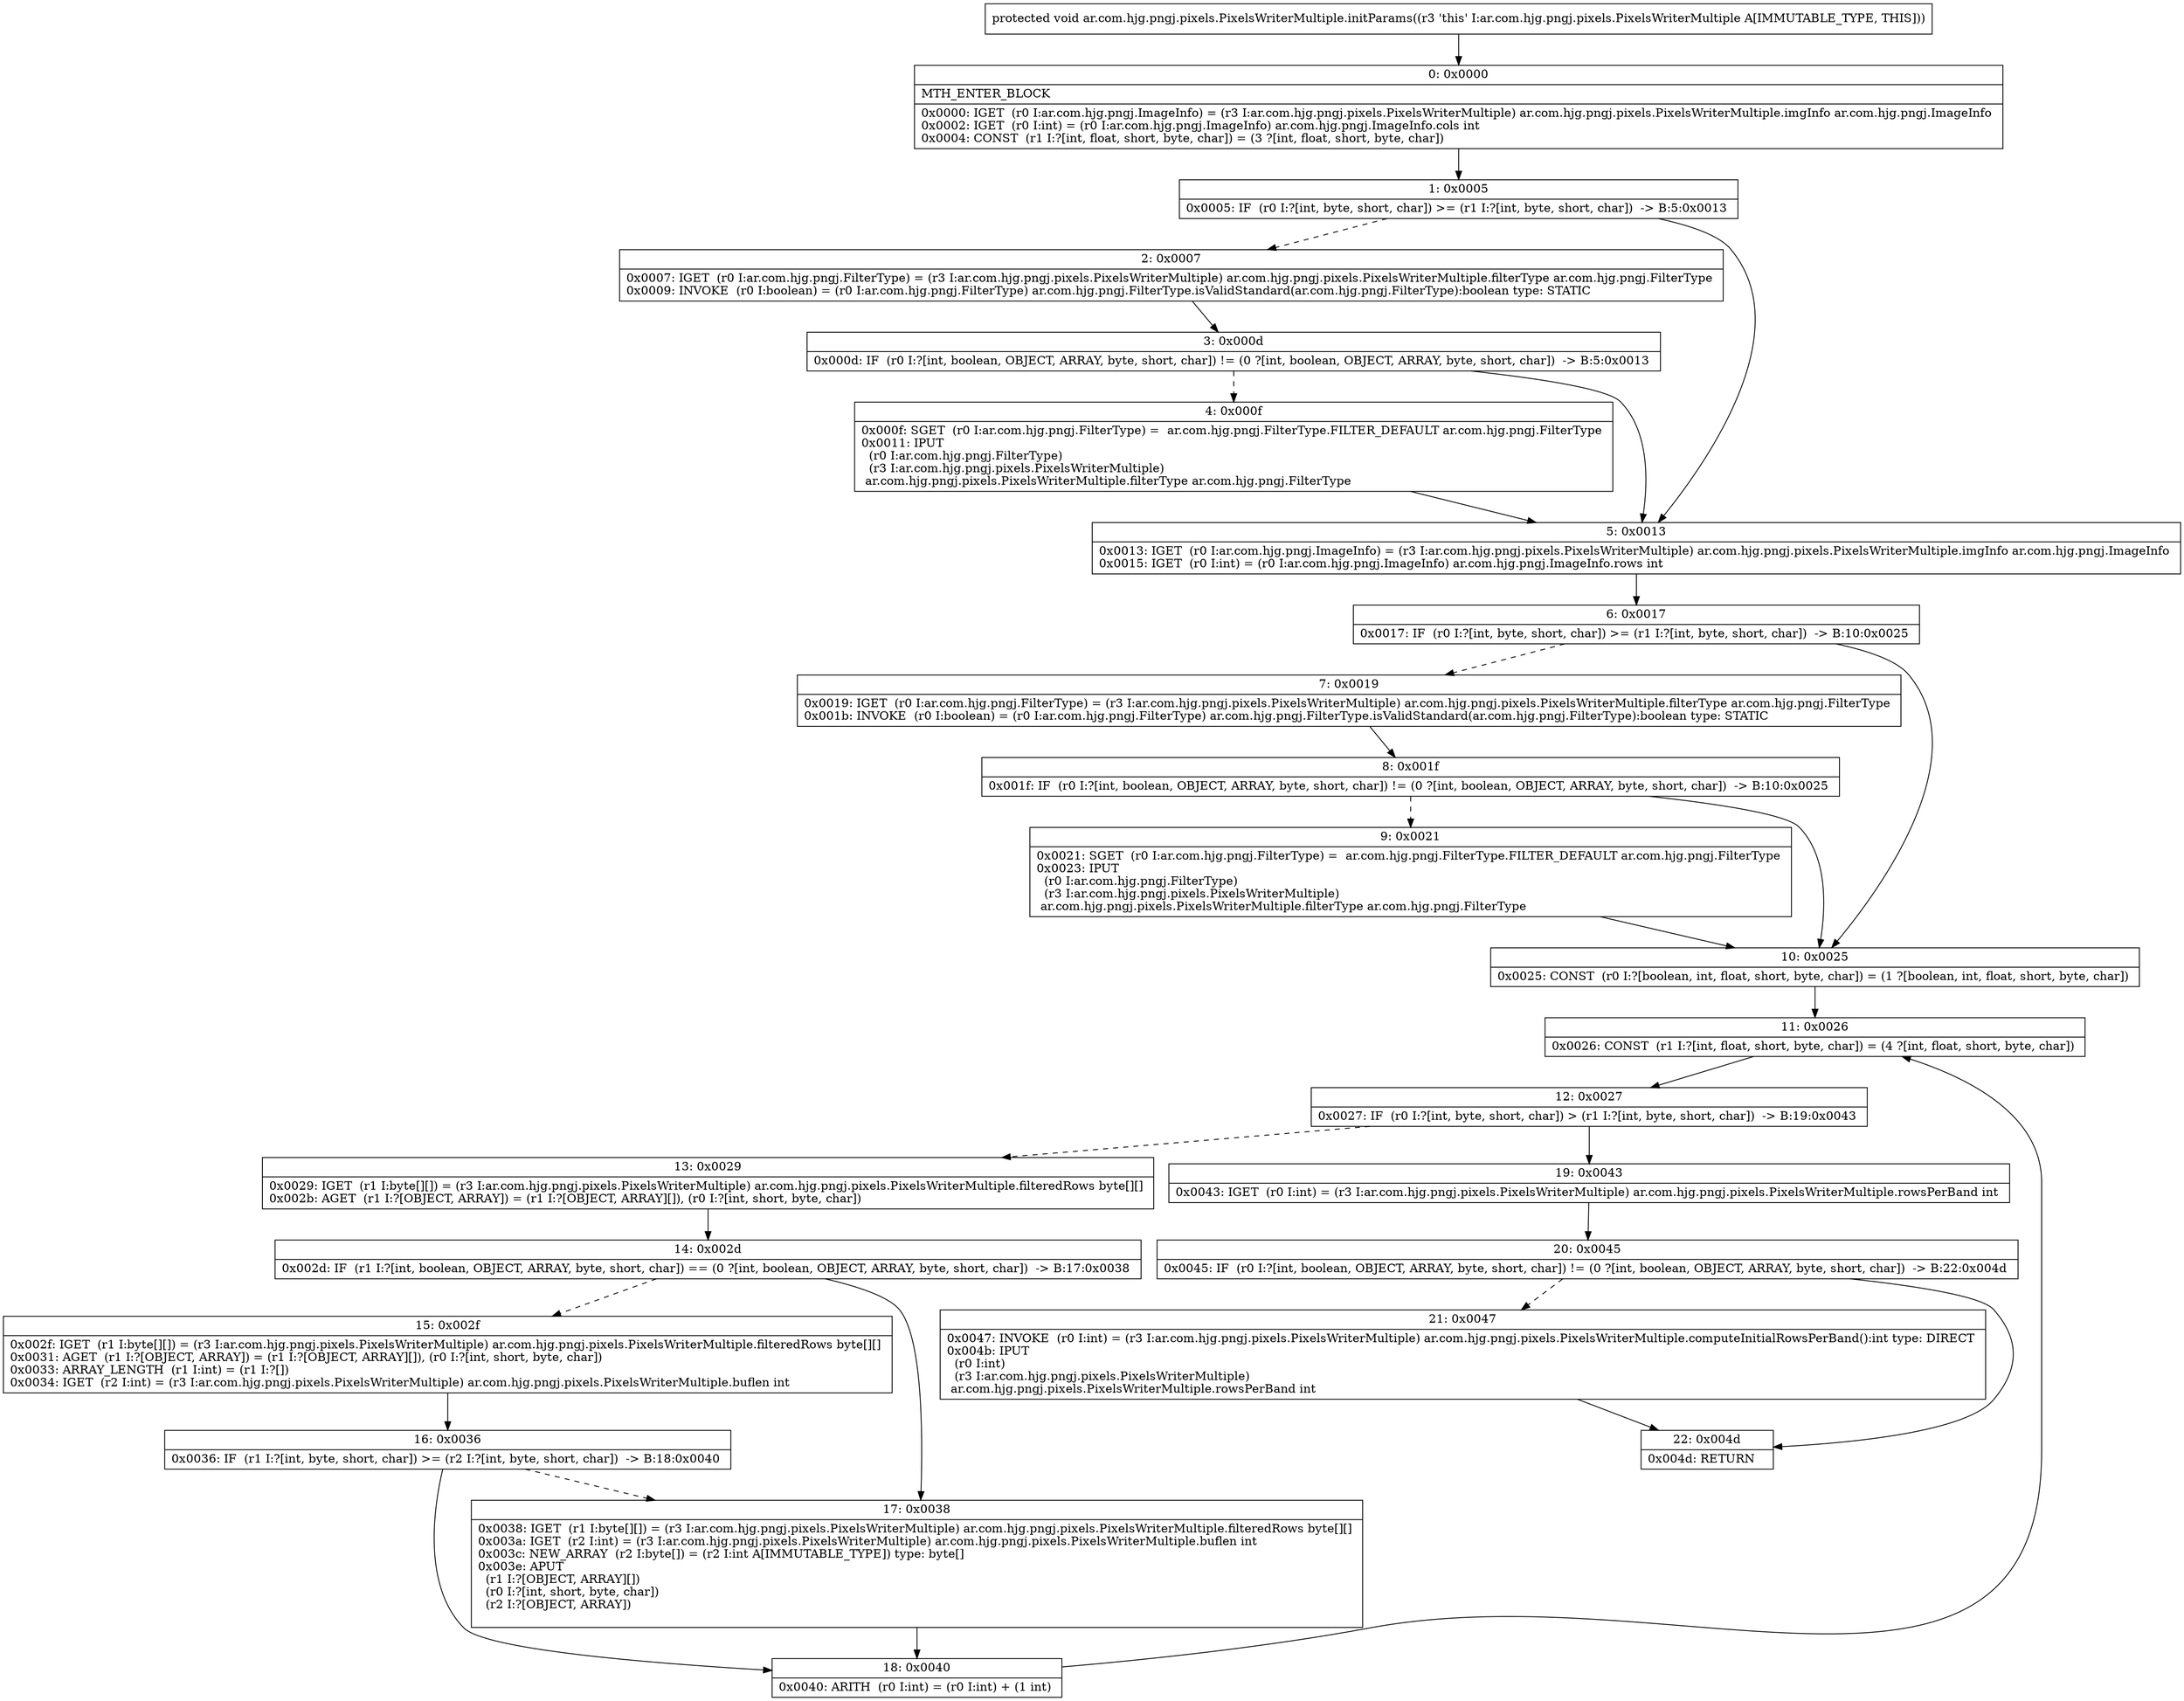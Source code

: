 digraph "CFG forar.com.hjg.pngj.pixels.PixelsWriterMultiple.initParams()V" {
Node_0 [shape=record,label="{0\:\ 0x0000|MTH_ENTER_BLOCK\l|0x0000: IGET  (r0 I:ar.com.hjg.pngj.ImageInfo) = (r3 I:ar.com.hjg.pngj.pixels.PixelsWriterMultiple) ar.com.hjg.pngj.pixels.PixelsWriterMultiple.imgInfo ar.com.hjg.pngj.ImageInfo \l0x0002: IGET  (r0 I:int) = (r0 I:ar.com.hjg.pngj.ImageInfo) ar.com.hjg.pngj.ImageInfo.cols int \l0x0004: CONST  (r1 I:?[int, float, short, byte, char]) = (3 ?[int, float, short, byte, char]) \l}"];
Node_1 [shape=record,label="{1\:\ 0x0005|0x0005: IF  (r0 I:?[int, byte, short, char]) \>= (r1 I:?[int, byte, short, char])  \-\> B:5:0x0013 \l}"];
Node_2 [shape=record,label="{2\:\ 0x0007|0x0007: IGET  (r0 I:ar.com.hjg.pngj.FilterType) = (r3 I:ar.com.hjg.pngj.pixels.PixelsWriterMultiple) ar.com.hjg.pngj.pixels.PixelsWriterMultiple.filterType ar.com.hjg.pngj.FilterType \l0x0009: INVOKE  (r0 I:boolean) = (r0 I:ar.com.hjg.pngj.FilterType) ar.com.hjg.pngj.FilterType.isValidStandard(ar.com.hjg.pngj.FilterType):boolean type: STATIC \l}"];
Node_3 [shape=record,label="{3\:\ 0x000d|0x000d: IF  (r0 I:?[int, boolean, OBJECT, ARRAY, byte, short, char]) != (0 ?[int, boolean, OBJECT, ARRAY, byte, short, char])  \-\> B:5:0x0013 \l}"];
Node_4 [shape=record,label="{4\:\ 0x000f|0x000f: SGET  (r0 I:ar.com.hjg.pngj.FilterType) =  ar.com.hjg.pngj.FilterType.FILTER_DEFAULT ar.com.hjg.pngj.FilterType \l0x0011: IPUT  \l  (r0 I:ar.com.hjg.pngj.FilterType)\l  (r3 I:ar.com.hjg.pngj.pixels.PixelsWriterMultiple)\l ar.com.hjg.pngj.pixels.PixelsWriterMultiple.filterType ar.com.hjg.pngj.FilterType \l}"];
Node_5 [shape=record,label="{5\:\ 0x0013|0x0013: IGET  (r0 I:ar.com.hjg.pngj.ImageInfo) = (r3 I:ar.com.hjg.pngj.pixels.PixelsWriterMultiple) ar.com.hjg.pngj.pixels.PixelsWriterMultiple.imgInfo ar.com.hjg.pngj.ImageInfo \l0x0015: IGET  (r0 I:int) = (r0 I:ar.com.hjg.pngj.ImageInfo) ar.com.hjg.pngj.ImageInfo.rows int \l}"];
Node_6 [shape=record,label="{6\:\ 0x0017|0x0017: IF  (r0 I:?[int, byte, short, char]) \>= (r1 I:?[int, byte, short, char])  \-\> B:10:0x0025 \l}"];
Node_7 [shape=record,label="{7\:\ 0x0019|0x0019: IGET  (r0 I:ar.com.hjg.pngj.FilterType) = (r3 I:ar.com.hjg.pngj.pixels.PixelsWriterMultiple) ar.com.hjg.pngj.pixels.PixelsWriterMultiple.filterType ar.com.hjg.pngj.FilterType \l0x001b: INVOKE  (r0 I:boolean) = (r0 I:ar.com.hjg.pngj.FilterType) ar.com.hjg.pngj.FilterType.isValidStandard(ar.com.hjg.pngj.FilterType):boolean type: STATIC \l}"];
Node_8 [shape=record,label="{8\:\ 0x001f|0x001f: IF  (r0 I:?[int, boolean, OBJECT, ARRAY, byte, short, char]) != (0 ?[int, boolean, OBJECT, ARRAY, byte, short, char])  \-\> B:10:0x0025 \l}"];
Node_9 [shape=record,label="{9\:\ 0x0021|0x0021: SGET  (r0 I:ar.com.hjg.pngj.FilterType) =  ar.com.hjg.pngj.FilterType.FILTER_DEFAULT ar.com.hjg.pngj.FilterType \l0x0023: IPUT  \l  (r0 I:ar.com.hjg.pngj.FilterType)\l  (r3 I:ar.com.hjg.pngj.pixels.PixelsWriterMultiple)\l ar.com.hjg.pngj.pixels.PixelsWriterMultiple.filterType ar.com.hjg.pngj.FilterType \l}"];
Node_10 [shape=record,label="{10\:\ 0x0025|0x0025: CONST  (r0 I:?[boolean, int, float, short, byte, char]) = (1 ?[boolean, int, float, short, byte, char]) \l}"];
Node_11 [shape=record,label="{11\:\ 0x0026|0x0026: CONST  (r1 I:?[int, float, short, byte, char]) = (4 ?[int, float, short, byte, char]) \l}"];
Node_12 [shape=record,label="{12\:\ 0x0027|0x0027: IF  (r0 I:?[int, byte, short, char]) \> (r1 I:?[int, byte, short, char])  \-\> B:19:0x0043 \l}"];
Node_13 [shape=record,label="{13\:\ 0x0029|0x0029: IGET  (r1 I:byte[][]) = (r3 I:ar.com.hjg.pngj.pixels.PixelsWriterMultiple) ar.com.hjg.pngj.pixels.PixelsWriterMultiple.filteredRows byte[][] \l0x002b: AGET  (r1 I:?[OBJECT, ARRAY]) = (r1 I:?[OBJECT, ARRAY][]), (r0 I:?[int, short, byte, char]) \l}"];
Node_14 [shape=record,label="{14\:\ 0x002d|0x002d: IF  (r1 I:?[int, boolean, OBJECT, ARRAY, byte, short, char]) == (0 ?[int, boolean, OBJECT, ARRAY, byte, short, char])  \-\> B:17:0x0038 \l}"];
Node_15 [shape=record,label="{15\:\ 0x002f|0x002f: IGET  (r1 I:byte[][]) = (r3 I:ar.com.hjg.pngj.pixels.PixelsWriterMultiple) ar.com.hjg.pngj.pixels.PixelsWriterMultiple.filteredRows byte[][] \l0x0031: AGET  (r1 I:?[OBJECT, ARRAY]) = (r1 I:?[OBJECT, ARRAY][]), (r0 I:?[int, short, byte, char]) \l0x0033: ARRAY_LENGTH  (r1 I:int) = (r1 I:?[]) \l0x0034: IGET  (r2 I:int) = (r3 I:ar.com.hjg.pngj.pixels.PixelsWriterMultiple) ar.com.hjg.pngj.pixels.PixelsWriterMultiple.buflen int \l}"];
Node_16 [shape=record,label="{16\:\ 0x0036|0x0036: IF  (r1 I:?[int, byte, short, char]) \>= (r2 I:?[int, byte, short, char])  \-\> B:18:0x0040 \l}"];
Node_17 [shape=record,label="{17\:\ 0x0038|0x0038: IGET  (r1 I:byte[][]) = (r3 I:ar.com.hjg.pngj.pixels.PixelsWriterMultiple) ar.com.hjg.pngj.pixels.PixelsWriterMultiple.filteredRows byte[][] \l0x003a: IGET  (r2 I:int) = (r3 I:ar.com.hjg.pngj.pixels.PixelsWriterMultiple) ar.com.hjg.pngj.pixels.PixelsWriterMultiple.buflen int \l0x003c: NEW_ARRAY  (r2 I:byte[]) = (r2 I:int A[IMMUTABLE_TYPE]) type: byte[] \l0x003e: APUT  \l  (r1 I:?[OBJECT, ARRAY][])\l  (r0 I:?[int, short, byte, char])\l  (r2 I:?[OBJECT, ARRAY])\l \l}"];
Node_18 [shape=record,label="{18\:\ 0x0040|0x0040: ARITH  (r0 I:int) = (r0 I:int) + (1 int) \l}"];
Node_19 [shape=record,label="{19\:\ 0x0043|0x0043: IGET  (r0 I:int) = (r3 I:ar.com.hjg.pngj.pixels.PixelsWriterMultiple) ar.com.hjg.pngj.pixels.PixelsWriterMultiple.rowsPerBand int \l}"];
Node_20 [shape=record,label="{20\:\ 0x0045|0x0045: IF  (r0 I:?[int, boolean, OBJECT, ARRAY, byte, short, char]) != (0 ?[int, boolean, OBJECT, ARRAY, byte, short, char])  \-\> B:22:0x004d \l}"];
Node_21 [shape=record,label="{21\:\ 0x0047|0x0047: INVOKE  (r0 I:int) = (r3 I:ar.com.hjg.pngj.pixels.PixelsWriterMultiple) ar.com.hjg.pngj.pixels.PixelsWriterMultiple.computeInitialRowsPerBand():int type: DIRECT \l0x004b: IPUT  \l  (r0 I:int)\l  (r3 I:ar.com.hjg.pngj.pixels.PixelsWriterMultiple)\l ar.com.hjg.pngj.pixels.PixelsWriterMultiple.rowsPerBand int \l}"];
Node_22 [shape=record,label="{22\:\ 0x004d|0x004d: RETURN   \l}"];
MethodNode[shape=record,label="{protected void ar.com.hjg.pngj.pixels.PixelsWriterMultiple.initParams((r3 'this' I:ar.com.hjg.pngj.pixels.PixelsWriterMultiple A[IMMUTABLE_TYPE, THIS])) }"];
MethodNode -> Node_0;
Node_0 -> Node_1;
Node_1 -> Node_2[style=dashed];
Node_1 -> Node_5;
Node_2 -> Node_3;
Node_3 -> Node_4[style=dashed];
Node_3 -> Node_5;
Node_4 -> Node_5;
Node_5 -> Node_6;
Node_6 -> Node_7[style=dashed];
Node_6 -> Node_10;
Node_7 -> Node_8;
Node_8 -> Node_9[style=dashed];
Node_8 -> Node_10;
Node_9 -> Node_10;
Node_10 -> Node_11;
Node_11 -> Node_12;
Node_12 -> Node_13[style=dashed];
Node_12 -> Node_19;
Node_13 -> Node_14;
Node_14 -> Node_15[style=dashed];
Node_14 -> Node_17;
Node_15 -> Node_16;
Node_16 -> Node_17[style=dashed];
Node_16 -> Node_18;
Node_17 -> Node_18;
Node_18 -> Node_11;
Node_19 -> Node_20;
Node_20 -> Node_21[style=dashed];
Node_20 -> Node_22;
Node_21 -> Node_22;
}

